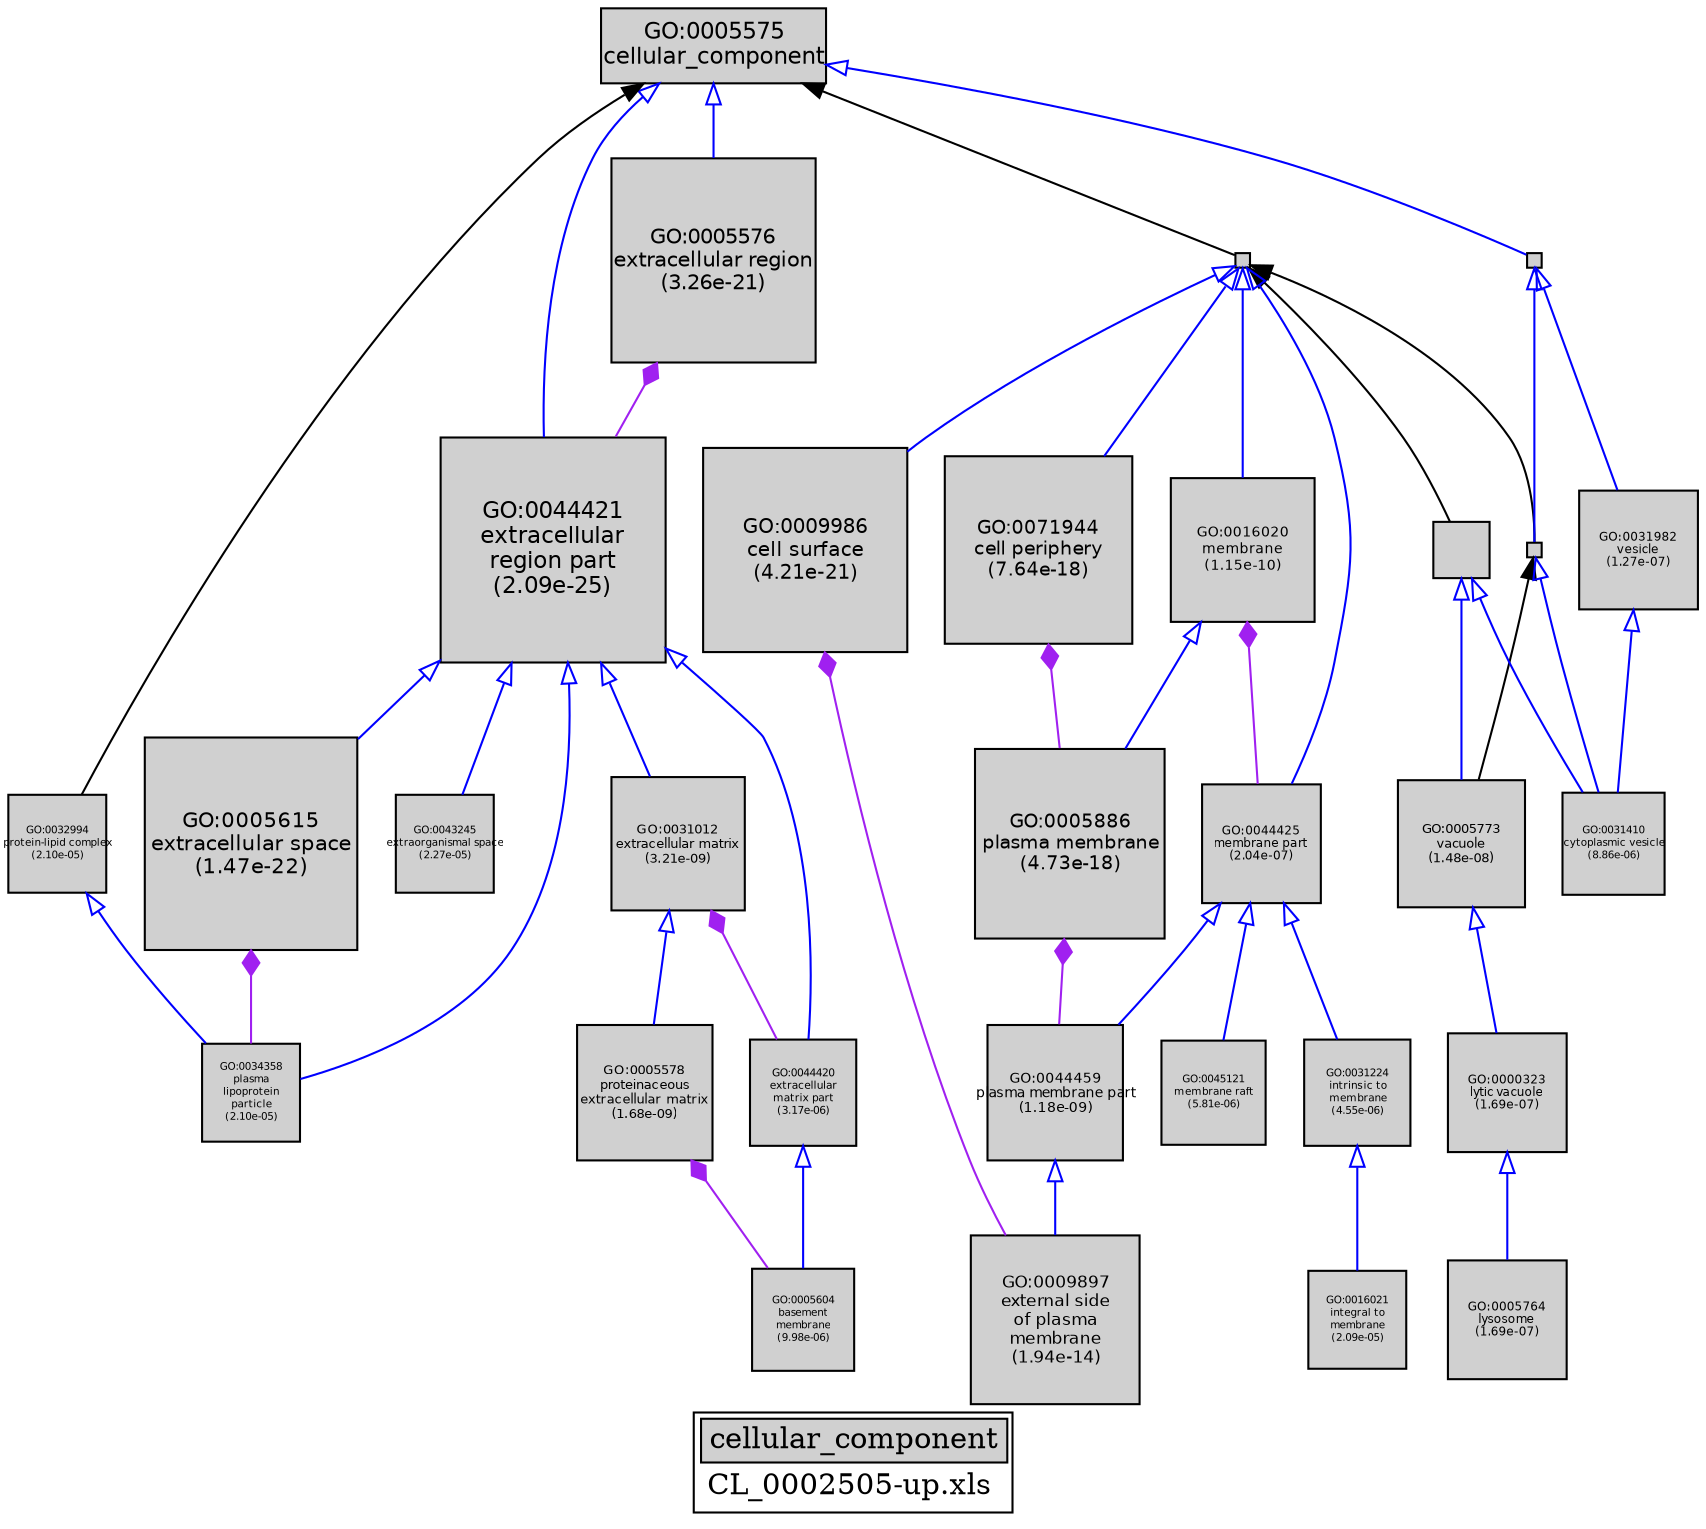 digraph "cellular_component" {
graph [ bgcolor = "#FFFFFF", label = <<TABLE COLOR="black" BGCOLOR="white"><TR><TD COLSPAN="2" BGCOLOR="#D0D0D0"><FONT COLOR="black">cellular_component</FONT></TD></TR><TR><TD BORDER="0">CL_0002505-up.xls</TD></TR></TABLE>> ];
node [ fontname = "Helvetica" ];

subgraph "nodes" {

node [ style = "filled", fixedsize = "true", width = 1, shape = "box", fontsize = 9, fillcolor = "#D0D0D0", fontcolor = "black", color = "black" ];

"GO:0044459" [ URL = "#GO:0044459", label = <<TABLE BORDER="0"><TR><TD>GO:0044459<BR/>plasma membrane part<BR/>(1.18e-09)</TD></TR></TABLE>>, width = 0.905797451352, shape = "box", fontsize = 6.52174164973, height = 0.905797451352 ];
"GO:0043245" [ URL = "#GO:0043245", label = <<TABLE BORDER="0"><TR><TD>GO:0043245<BR/>extraorganismal space<BR/>(2.27e-05)</TD></TR></TABLE>>, width = 0.656887612552, shape = "box", fontsize = 5.0, height = 0.656887612552 ];
"GO:0043229" [ URL = "#GO:0043229", label = "", width = 0.100003412421, shape = "box", height = 0.100003412421 ];
"GO:0044444" [ URL = "#GO:0044444", label = "", width = 0.372244464344, shape = "box", height = 0.372244464344 ];
"GO:0005773" [ URL = "#GO:0005773", label = <<TABLE BORDER="0"><TR><TD>GO:0005773<BR/>vacuole<BR/>(1.48e-08)</TD></TR></TABLE>>, width = 0.848869896517, shape = "box", fontsize = 6.11186325492, height = 0.848869896517 ];
"GO:0044425" [ URL = "#GO:0044425", label = <<TABLE BORDER="0"><TR><TD>GO:0044425<BR/>membrane part<BR/>(2.04e-07)</TD></TR></TABLE>>, width = 0.785598499606, shape = "box", fontsize = 5.65630919716, height = 0.785598499606 ];
"GO:0016021" [ URL = "#GO:0016021", label = <<TABLE BORDER="0"><TR><TD>GO:0016021<BR/>integral to<BR/>membrane<BR/>(2.09e-05)</TD></TR></TABLE>>, width = 0.659380911596, shape = "box", fontsize = 5.0, height = 0.659380911596 ];
"GO:0031982" [ URL = "#GO:0031982", label = <<TABLE BORDER="0"><TR><TD>GO:0031982<BR/>vesicle<BR/>(1.27e-07)</TD></TR></TABLE>>, width = 0.797386242981, shape = "box", fontsize = 5.74118094947, height = 0.797386242981 ];
"GO:0009897" [ URL = "#GO:0009897", label = <<TABLE BORDER="0"><TR><TD>GO:0009897<BR/>external side<BR/>of plasma<BR/>membrane<BR/>(1.94e-14)</TD></TR></TABLE>>, width = 1.12011045659, shape = "box", fontsize = 8.06479528744, height = 1.12011045659 ];
"GO:0005578" [ URL = "#GO:0005578", label = <<TABLE BORDER="0"><TR><TD>GO:0005578<BR/>proteinaceous<BR/>extracellular matrix<BR/>(1.68e-09)</TD></TR></TABLE>>, width = 0.897953357999, shape = "box", fontsize = 6.4652641776, height = 0.897953357999 ];
"GO:0005576" [ URL = "#GO:0005576", label = <<TABLE BORDER="0"><TR><TD>GO:0005576<BR/>extracellular region<BR/>(3.26e-21)</TD></TR></TABLE>>, width = 1.36726579987, shape = "box", fontsize = 9.84431375909, height = 1.36726579987 ];
"GO:0044421" [ URL = "#GO:0044421", label = <<TABLE BORDER="0"><TR><TD>GO:0044421<BR/>extracellular<BR/>region part<BR/>(2.09e-25)</TD></TR></TABLE>>, width = 1.5, shape = "box", fontsize = 10.8, height = 1.5 ];
"GO:0034358" [ URL = "#GO:0034358", label = <<TABLE BORDER="0"><TR><TD>GO:0034358<BR/>plasma<BR/>lipoprotein<BR/>particle<BR/>(2.10e-05)</TD></TR></TABLE>>, width = 0.659230558634, shape = "box", fontsize = 5.0, height = 0.659230558634 ];
"GO:0031012" [ URL = "#GO:0031012", label = <<TABLE BORDER="0"><TR><TD>GO:0031012<BR/>extracellular matrix<BR/>(3.21e-09)</TD></TR></TABLE>>, width = 0.883694968192, shape = "box", fontsize = 6.36260377098, height = 0.883694968192 ];
"GO:0044420" [ URL = "#GO:0044420", label = <<TABLE BORDER="0"><TR><TD>GO:0044420<BR/>extracellular<BR/>matrix part<BR/>(3.17e-06)</TD></TR></TABLE>>, width = 0.713525841093, shape = "box", fontsize = 5.13738605587, height = 0.713525841093 ];
"GO:0044464" [ URL = "#GO:0044464", label = "", width = 0.101226905018, shape = "box", height = 0.101226905018 ];
"GO:0043226" [ URL = "#GO:0043226", label = "", width = 0.10001023951, shape = "box", height = 0.10001023951 ];
"GO:0031410" [ URL = "#GO:0031410", label = <<TABLE BORDER="0"><TR><TD>GO:0031410<BR/>cytoplasmic vesicle<BR/>(8.86e-06)</TD></TR></TABLE>>, width = 0.684542920335, shape = "box", fontsize = 5.0, height = 0.684542920335 ];
"GO:0032994" [ URL = "#GO:0032994", label = <<TABLE BORDER="0"><TR><TD>GO:0032994<BR/>protein-lipid complex<BR/>(2.10e-05)</TD></TR></TABLE>>, width = 0.659230558634, shape = "box", fontsize = 5.0, height = 0.659230558634 ];
"GO:0045121" [ URL = "#GO:0045121", label = <<TABLE BORDER="0"><TR><TD>GO:0045121<BR/>membrane raft<BR/>(5.81e-06)</TD></TR></TABLE>>, width = 0.696594306355, shape = "box", fontsize = 5.01547900575, height = 0.696594306355 ];
"GO:0000323" [ URL = "#GO:0000323", label = <<TABLE BORDER="0"><TR><TD>GO:0000323<BR/>lytic vacuole<BR/>(1.69e-07)</TD></TR></TABLE>>, width = 0.790309145111, shape = "box", fontsize = 5.6902258448, height = 0.790309145111 ];
"GO:0005886" [ URL = "#GO:0005886", label = <<TABLE BORDER="0"><TR><TD>GO:0005886<BR/>plasma membrane<BR/>(4.73e-18)</TD></TR></TABLE>>, width = 1.25797152504, shape = "box", fontsize = 9.05739498031, height = 1.25797152504 ];
"GO:0071944" [ URL = "#GO:0071944", label = <<TABLE BORDER="0"><TR><TD>GO:0071944<BR/>cell periphery<BR/>(7.64e-18)</TD></TR></TABLE>>, width = 1.25043006868, shape = "box", fontsize = 9.00309649449, height = 1.25043006868 ];
"GO:0005604" [ URL = "#GO:0005604", label = <<TABLE BORDER="0"><TR><TD>GO:0005604<BR/>basement<BR/>membrane<BR/>(9.98e-06)</TD></TR></TABLE>>, width = 0.681089627899, shape = "box", fontsize = 5.0, height = 0.681089627899 ];
"GO:0016020" [ URL = "#GO:0016020", label = <<TABLE BORDER="0"><TR><TD>GO:0016020<BR/>membrane<BR/>(1.15e-10)</TD></TR></TABLE>>, width = 0.955028651367, shape = "box", fontsize = 6.87620628984, height = 0.955028651367 ];
"GO:0005575" [ URL = "#GO:0005575", label = <<TABLE BORDER="0"><TR><TD>GO:0005575<BR/>cellular_component</TD></TR></TABLE>>, width = 1.5, shape = "box", fontsize = 10.8 ];
"GO:0005615" [ URL = "#GO:0005615", label = <<TABLE BORDER="0"><TR><TD>GO:0005615<BR/>extracellular space<BR/>(1.47e-22)</TD></TR></TABLE>>, width = 1.41123440772, shape = "box", fontsize = 10.1608877356, height = 1.41123440772 ];
"GO:0005764" [ URL = "#GO:0005764", label = <<TABLE BORDER="0"><TR><TD>GO:0005764<BR/>lysosome<BR/>(1.69e-07)</TD></TR></TABLE>>, width = 0.790309145111, shape = "box", fontsize = 5.6902258448, height = 0.790309145111 ];
"GO:0009986" [ URL = "#GO:0009986", label = <<TABLE BORDER="0"><TR><TD>GO:0009986<BR/>cell surface<BR/>(4.21e-21)</TD></TR></TABLE>>, width = 1.36357612861, shape = "box", fontsize = 9.817748126, height = 1.36357612861 ];
"GO:0031224" [ URL = "#GO:0031224", label = <<TABLE BORDER="0"><TR><TD>GO:0031224<BR/>intrinsic to<BR/>membrane<BR/>(4.55e-06)</TD></TR></TABLE>>, width = 0.703489264438, shape = "box", fontsize = 5.06512270395, height = 0.703489264438 ];
}
subgraph "edges" {


edge [ dir = "back", weight = 1 ];
subgraph "regulates" {


edge [ color = "cyan", arrowtail = "none" ];
subgraph "positive" {


edge [ color = "green", arrowtail = "vee" ];
}
subgraph "negative" {


edge [ color = "red", arrowtail = "tee" ];
}
}
subgraph "part_of" {


edge [ color = "purple", arrowtail = "diamond", weight = 2.5 ];
"GO:0031012" -> "GO:0044420";
"GO:0005576" -> "GO:0044421";
"GO:0005886" -> "GO:0044459";
"GO:0005578" -> "GO:0005604";
"GO:0005615" -> "GO:0034358";
"GO:0016020" -> "GO:0044425";
"GO:0009986" -> "GO:0009897";
"GO:0071944" -> "GO:0005886";
}
subgraph "is_a" {


edge [ color = "blue", arrowtail = "empty", weight = 5.0 ];
"GO:0044464" -> "GO:0044425";
"GO:0044425" -> "GO:0044459";
"GO:0044421" -> "GO:0005615";
"GO:0044425" -> "GO:0031224";
"GO:0044444" -> "GO:0005773";
"GO:0044464" -> "GO:0071944";
"GO:0032994" -> "GO:0034358";
"GO:0044421" -> "GO:0043245";
"GO:0005575" -> "GO:0005576";
"GO:0044444" -> "GO:0031410";
"GO:0031982" -> "GO:0031410";
"GO:0044421" -> "GO:0031012";
"GO:0005575" -> "GO:0044421";
"GO:0044421" -> "GO:0034358";
"GO:0043226" -> "GO:0043229";
"GO:0044459" -> "GO:0009897";
"GO:0044464" -> "GO:0009986";
"GO:0016020" -> "GO:0005886";
"GO:0005773" -> "GO:0000323";
"GO:0044420" -> "GO:0005604";
"GO:0031012" -> "GO:0005578";
"GO:0044425" -> "GO:0045121";
"GO:0043229" -> "GO:0031410";
"GO:0044464" -> "GO:0016020";
"GO:0043226" -> "GO:0031982";
"GO:0031224" -> "GO:0016021";
"GO:0005575" -> "GO:0043226";
"GO:0000323" -> "GO:0005764";
"GO:0044421" -> "GO:0044420";
}
"GO:0005575" -> "GO:0044464";
"GO:0044464" -> "GO:0044444";
"GO:0043229" -> "GO:0005773";
"GO:0005575" -> "GO:0032994";
"GO:0044464" -> "GO:0043229";
}
}
